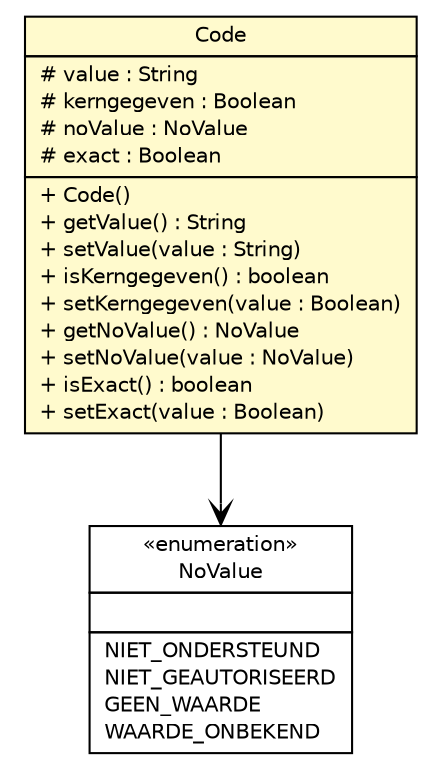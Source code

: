 #!/usr/local/bin/dot
#
# Class diagram 
# Generated by UMLGraph version R5_6-24-gf6e263 (http://www.umlgraph.org/)
#

digraph G {
	edge [fontname="Helvetica",fontsize=10,labelfontname="Helvetica",labelfontsize=10];
	node [fontname="Helvetica",fontsize=10,shape=plaintext];
	nodesep=0.25;
	ranksep=0.5;
	// nl.egem.stuf.sector.bg._0204.SZRTabel.Code
	c193576 [label=<<table title="nl.egem.stuf.sector.bg._0204.SZRTabel.Code" border="0" cellborder="1" cellspacing="0" cellpadding="2" port="p" bgcolor="lemonChiffon" href="./SZRTabel.Code.html">
		<tr><td><table border="0" cellspacing="0" cellpadding="1">
<tr><td align="center" balign="center"> Code </td></tr>
		</table></td></tr>
		<tr><td><table border="0" cellspacing="0" cellpadding="1">
<tr><td align="left" balign="left"> # value : String </td></tr>
<tr><td align="left" balign="left"> # kerngegeven : Boolean </td></tr>
<tr><td align="left" balign="left"> # noValue : NoValue </td></tr>
<tr><td align="left" balign="left"> # exact : Boolean </td></tr>
		</table></td></tr>
		<tr><td><table border="0" cellspacing="0" cellpadding="1">
<tr><td align="left" balign="left"> + Code() </td></tr>
<tr><td align="left" balign="left"> + getValue() : String </td></tr>
<tr><td align="left" balign="left"> + setValue(value : String) </td></tr>
<tr><td align="left" balign="left"> + isKerngegeven() : boolean </td></tr>
<tr><td align="left" balign="left"> + setKerngegeven(value : Boolean) </td></tr>
<tr><td align="left" balign="left"> + getNoValue() : NoValue </td></tr>
<tr><td align="left" balign="left"> + setNoValue(value : NoValue) </td></tr>
<tr><td align="left" balign="left"> + isExact() : boolean </td></tr>
<tr><td align="left" balign="left"> + setExact(value : Boolean) </td></tr>
		</table></td></tr>
		</table>>, URL="./SZRTabel.Code.html", fontname="Helvetica", fontcolor="black", fontsize=10.0];
	// nl.egem.stuf.stuf0204.NoValue
	c193784 [label=<<table title="nl.egem.stuf.stuf0204.NoValue" border="0" cellborder="1" cellspacing="0" cellpadding="2" port="p" href="../../../stuf0204/NoValue.html">
		<tr><td><table border="0" cellspacing="0" cellpadding="1">
<tr><td align="center" balign="center"> &#171;enumeration&#187; </td></tr>
<tr><td align="center" balign="center"> NoValue </td></tr>
		</table></td></tr>
		<tr><td><table border="0" cellspacing="0" cellpadding="1">
<tr><td align="left" balign="left">  </td></tr>
		</table></td></tr>
		<tr><td><table border="0" cellspacing="0" cellpadding="1">
<tr><td align="left" balign="left"> NIET_ONDERSTEUND </td></tr>
<tr><td align="left" balign="left"> NIET_GEAUTORISEERD </td></tr>
<tr><td align="left" balign="left"> GEEN_WAARDE </td></tr>
<tr><td align="left" balign="left"> WAARDE_ONBEKEND </td></tr>
		</table></td></tr>
		</table>>, URL="../../../stuf0204/NoValue.html", fontname="Helvetica", fontcolor="black", fontsize=10.0];
	// nl.egem.stuf.sector.bg._0204.SZRTabel.Code NAVASSOC nl.egem.stuf.stuf0204.NoValue
	c193576:p -> c193784:p [taillabel="", label="", headlabel="", fontname="Helvetica", fontcolor="black", fontsize=10.0, color="black", arrowhead=open];
}

